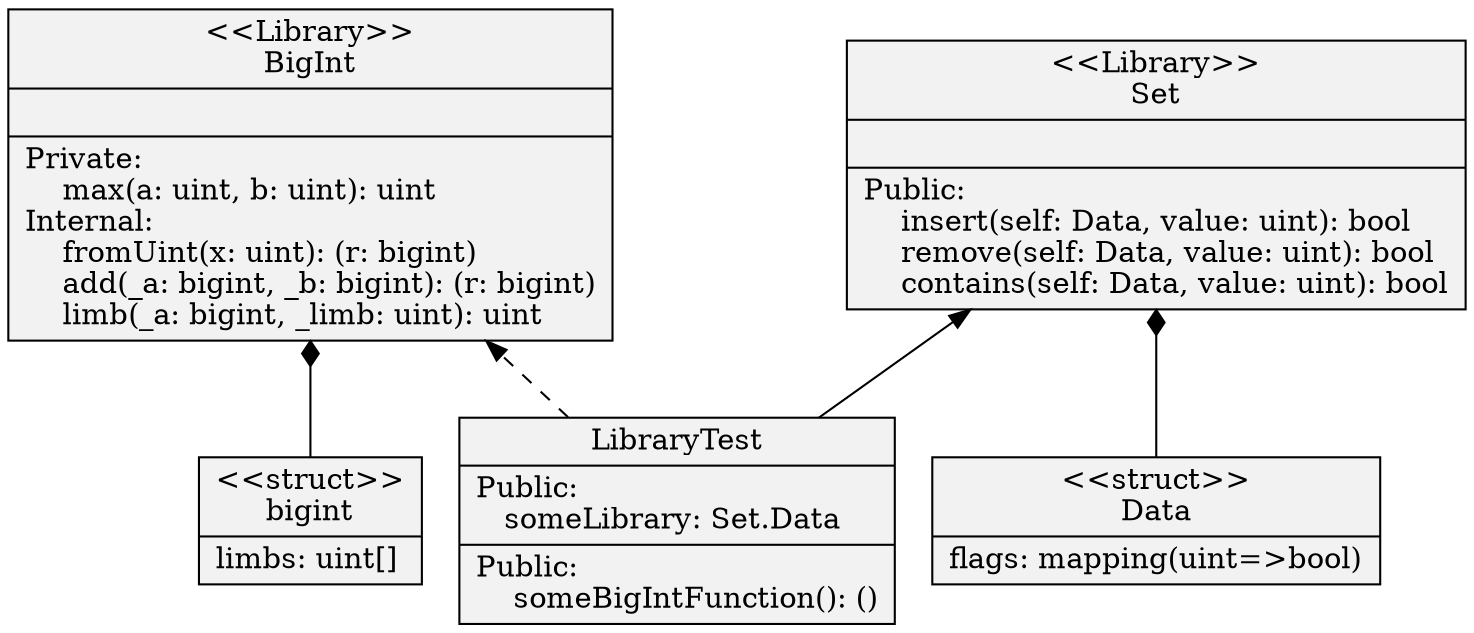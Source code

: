 digraph UmlClassDiagram {
rankdir=BT
color=black
arrowhead=open
node [shape=record, style=filled, fillcolor=gray95]
subgraph  graph_0 {
label="src/contracts/Libraries"
1 [label="{\<\<Library\>\>\nBigInt| | Private:\l\ \ \ \ max(a: uint, b: uint): uint\lInternal:\l\ \ \ \ fromUint(x: uint): (r: bigint)\l\ \ \ \ add(_a: bigint, _b: bigint): (r: bigint)\l\ \ \ \ limb(_a: bigint, _limb: uint): uint\l}"]
"1struct0" [label="{\<\<struct\>\>\nbigint|limbs: uint[]\l}"]
"1struct0" -> 1 [arrowhead=diamond, weight=3]
2 [label="{LibraryTest| Public:\l\ \ \ someLibrary: Set.Data\l| Public:\l\ \ \ \ someBigIntFunction(): ()\l}"]
3 [label="{\<\<Library\>\>\nSet| | Public:\l\ \ \ \ insert(self: Data, value: uint): bool\l\ \ \ \ remove(self: Data, value: uint): bool\l\ \ \ \ contains(self: Data, value: uint): bool\l}"]
"3struct0" [label="{\<\<struct\>\>\nData|flags: mapping\(uint=\>bool\)\l}"]
"3struct0" -> 3 [arrowhead=diamond, weight=3]
}
2 -> 3 []
2 -> 1 [style=dashed, ]
}
